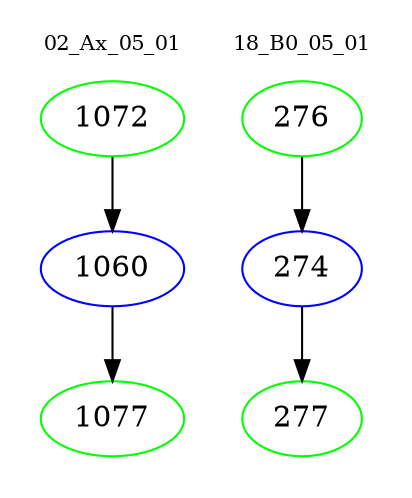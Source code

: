 digraph{
subgraph cluster_0 {
color = white
label = "02_Ax_05_01";
fontsize=10;
T0_1072 [label="1072", color="green"]
T0_1072 -> T0_1060 [color="black"]
T0_1060 [label="1060", color="blue"]
T0_1060 -> T0_1077 [color="black"]
T0_1077 [label="1077", color="green"]
}
subgraph cluster_1 {
color = white
label = "18_B0_05_01";
fontsize=10;
T1_276 [label="276", color="green"]
T1_276 -> T1_274 [color="black"]
T1_274 [label="274", color="blue"]
T1_274 -> T1_277 [color="black"]
T1_277 [label="277", color="green"]
}
}
